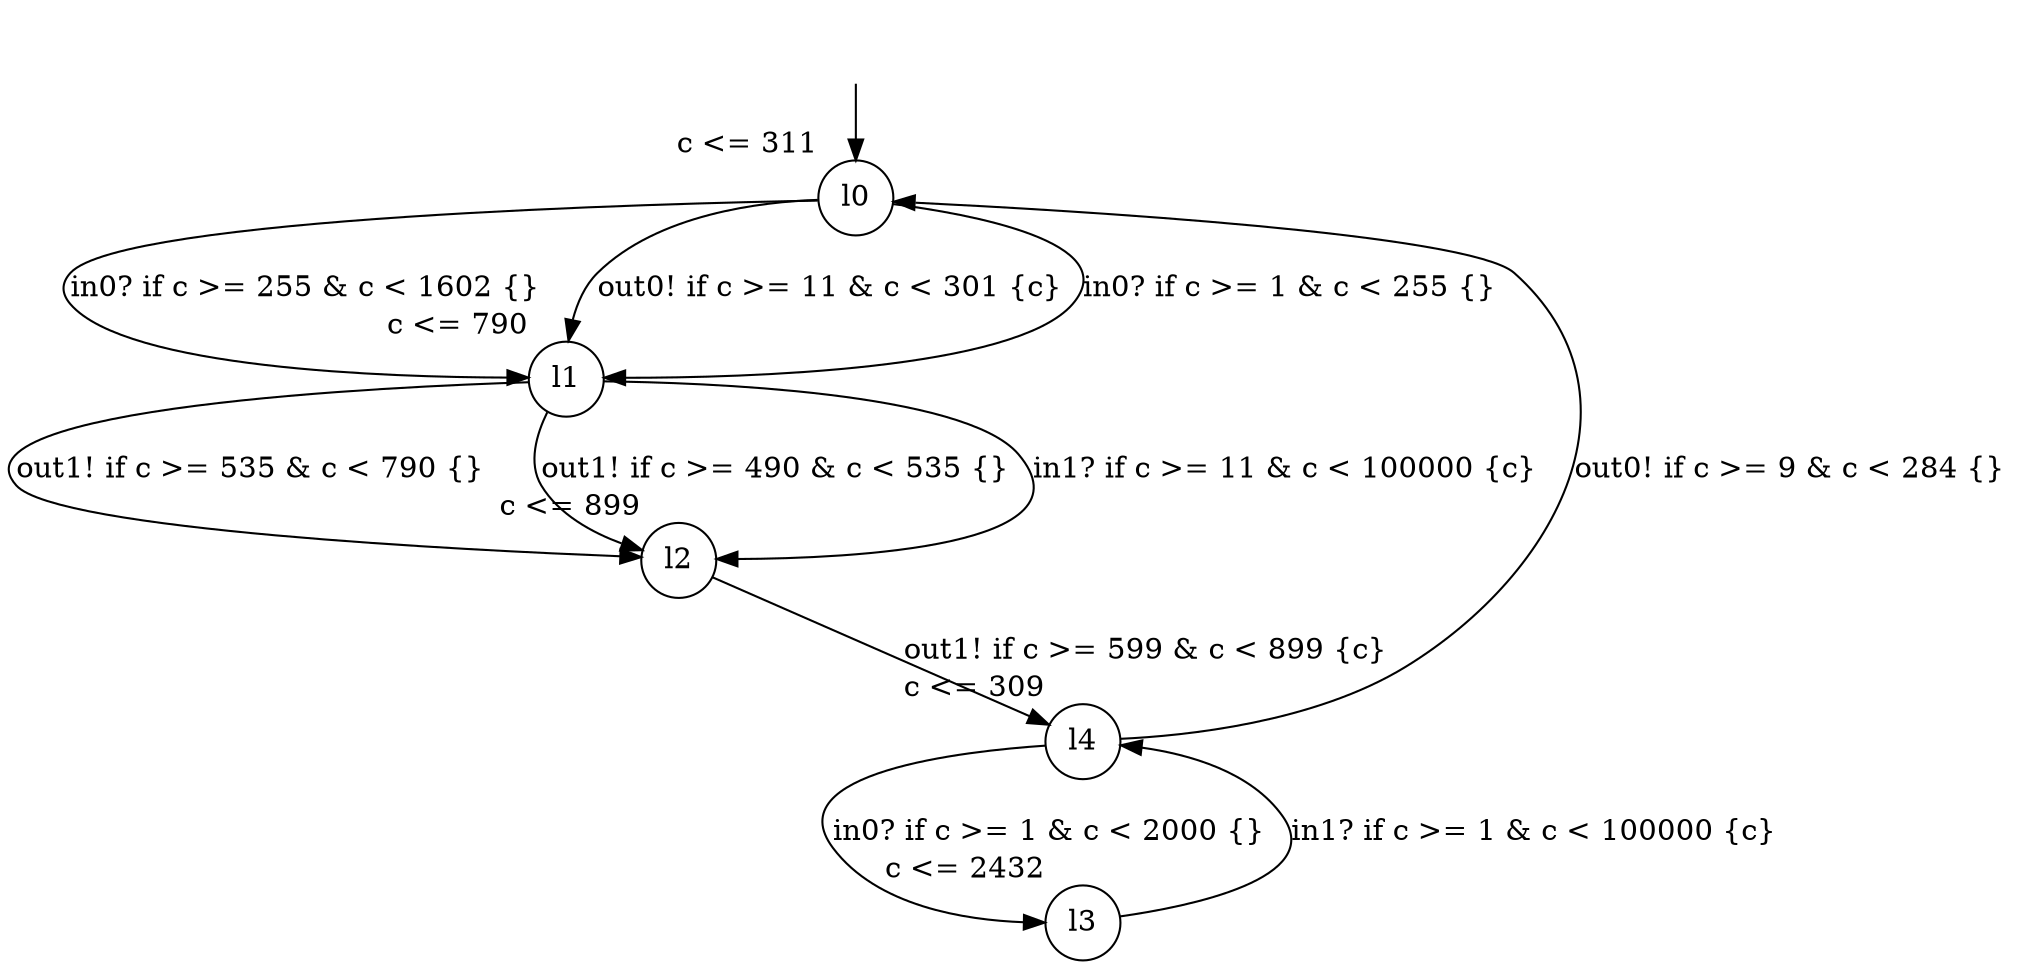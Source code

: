 digraph g {
__start0 [label="" shape="none"];
l0 [shape="circle" margin=0 label="l0", xlabel="c <= 311"];
l1 [shape="circle" margin=0 label="l1", xlabel="c <= 790"];
l2 [shape="circle" margin=0 label="l2", xlabel="c <= 899"];
l3 [shape="circle" margin=0 label="l3", xlabel="c <= 2432"];
l4 [shape="circle" margin=0 label="l4", xlabel="c <= 309"];
l0 -> l1 [label="in0? if c >= 255 & c < 1602 {} "];
l0 -> l1 [label="out0! if c >= 11 & c < 301 {c} "];
l0 -> l1 [label="in0? if c >= 1 & c < 255 {} "];
l1 -> l2 [label="out1! if c >= 535 & c < 790 {} "];
l1 -> l2 [label="out1! if c >= 490 & c < 535 {} "];
l1 -> l2 [label="in1? if c >= 11 & c < 100000 {c} "];
l2 -> l4 [label="out1! if c >= 599 & c < 899 {c} "];
l3 -> l4 [label="in1? if c >= 1 & c < 100000 {c} "];
l4 -> l3 [label="in0? if c >= 1 & c < 2000 {} "];
l4 -> l0 [label="out0! if c >= 9 & c < 284 {} "];
__start0 -> l0;
}

